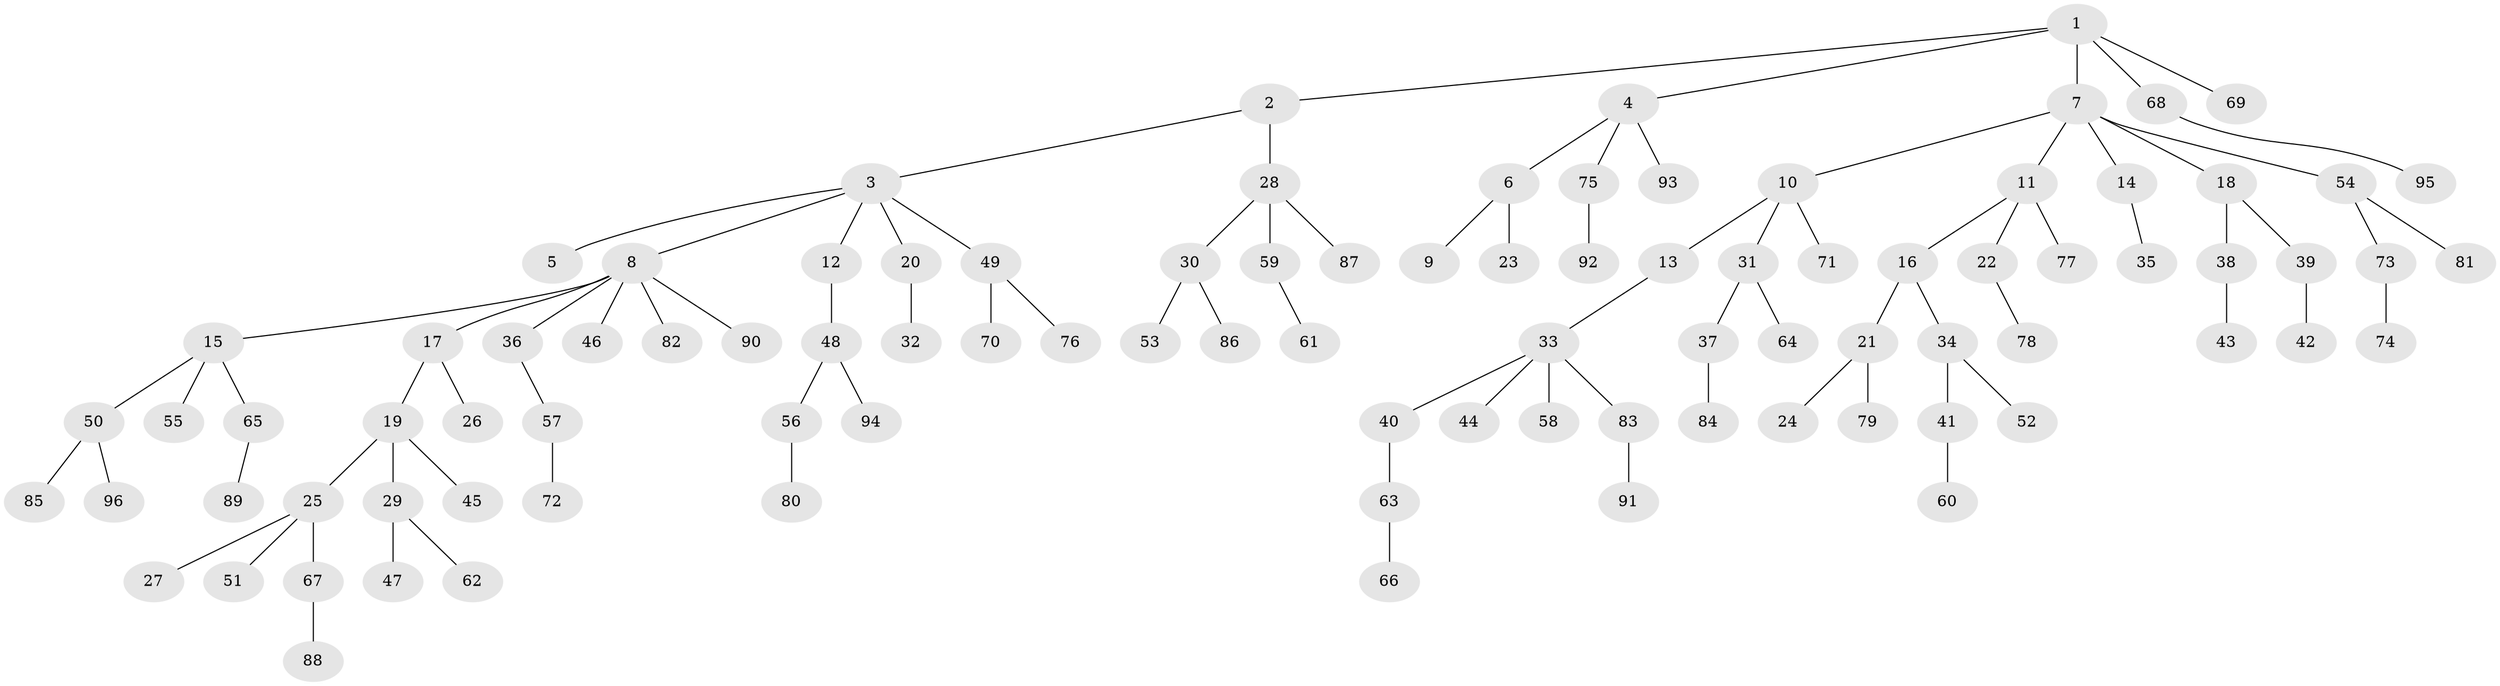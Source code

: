 // coarse degree distribution, {13: 0.03571428571428571, 10: 0.03571428571428571, 1: 0.7857142857142857, 3: 0.03571428571428571, 2: 0.10714285714285714}
// Generated by graph-tools (version 1.1) at 2025/19/03/04/25 18:19:13]
// undirected, 96 vertices, 95 edges
graph export_dot {
graph [start="1"]
  node [color=gray90,style=filled];
  1;
  2;
  3;
  4;
  5;
  6;
  7;
  8;
  9;
  10;
  11;
  12;
  13;
  14;
  15;
  16;
  17;
  18;
  19;
  20;
  21;
  22;
  23;
  24;
  25;
  26;
  27;
  28;
  29;
  30;
  31;
  32;
  33;
  34;
  35;
  36;
  37;
  38;
  39;
  40;
  41;
  42;
  43;
  44;
  45;
  46;
  47;
  48;
  49;
  50;
  51;
  52;
  53;
  54;
  55;
  56;
  57;
  58;
  59;
  60;
  61;
  62;
  63;
  64;
  65;
  66;
  67;
  68;
  69;
  70;
  71;
  72;
  73;
  74;
  75;
  76;
  77;
  78;
  79;
  80;
  81;
  82;
  83;
  84;
  85;
  86;
  87;
  88;
  89;
  90;
  91;
  92;
  93;
  94;
  95;
  96;
  1 -- 2;
  1 -- 4;
  1 -- 7;
  1 -- 68;
  1 -- 69;
  2 -- 3;
  2 -- 28;
  3 -- 5;
  3 -- 8;
  3 -- 12;
  3 -- 20;
  3 -- 49;
  4 -- 6;
  4 -- 75;
  4 -- 93;
  6 -- 9;
  6 -- 23;
  7 -- 10;
  7 -- 11;
  7 -- 14;
  7 -- 18;
  7 -- 54;
  8 -- 15;
  8 -- 17;
  8 -- 36;
  8 -- 46;
  8 -- 82;
  8 -- 90;
  10 -- 13;
  10 -- 31;
  10 -- 71;
  11 -- 16;
  11 -- 22;
  11 -- 77;
  12 -- 48;
  13 -- 33;
  14 -- 35;
  15 -- 50;
  15 -- 55;
  15 -- 65;
  16 -- 21;
  16 -- 34;
  17 -- 19;
  17 -- 26;
  18 -- 38;
  18 -- 39;
  19 -- 25;
  19 -- 29;
  19 -- 45;
  20 -- 32;
  21 -- 24;
  21 -- 79;
  22 -- 78;
  25 -- 27;
  25 -- 51;
  25 -- 67;
  28 -- 30;
  28 -- 59;
  28 -- 87;
  29 -- 47;
  29 -- 62;
  30 -- 53;
  30 -- 86;
  31 -- 37;
  31 -- 64;
  33 -- 40;
  33 -- 44;
  33 -- 58;
  33 -- 83;
  34 -- 41;
  34 -- 52;
  36 -- 57;
  37 -- 84;
  38 -- 43;
  39 -- 42;
  40 -- 63;
  41 -- 60;
  48 -- 56;
  48 -- 94;
  49 -- 70;
  49 -- 76;
  50 -- 85;
  50 -- 96;
  54 -- 73;
  54 -- 81;
  56 -- 80;
  57 -- 72;
  59 -- 61;
  63 -- 66;
  65 -- 89;
  67 -- 88;
  68 -- 95;
  73 -- 74;
  75 -- 92;
  83 -- 91;
}
